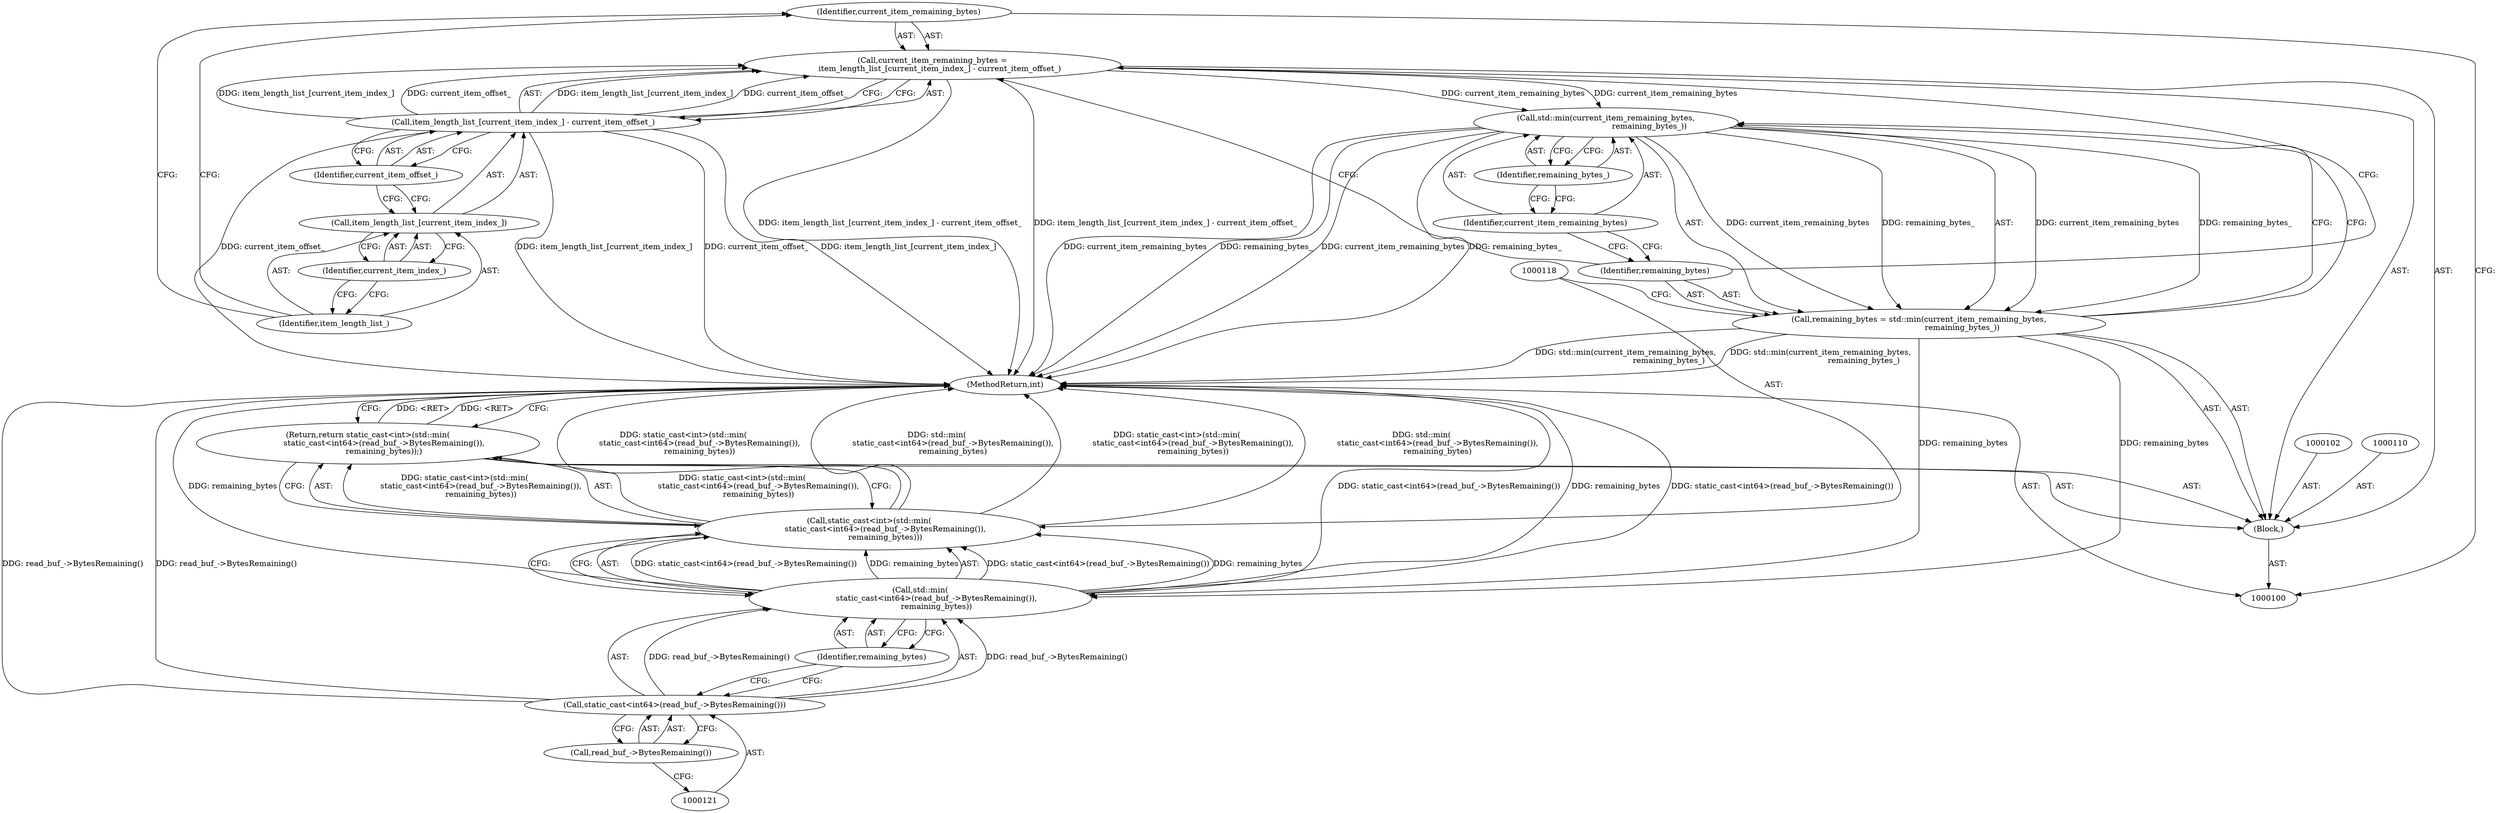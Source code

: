 digraph "1_Chrome_58936737b65052775b67b1409b87edbbbc09f72b" {
"1000124" [label="(MethodReturn,int)"];
"1000101" [label="(Block,)"];
"1000103" [label="(Call,current_item_remaining_bytes =\n      item_length_list_[current_item_index_] - current_item_offset_)"];
"1000104" [label="(Identifier,current_item_remaining_bytes)"];
"1000108" [label="(Identifier,current_item_index_)"];
"1000109" [label="(Identifier,current_item_offset_)"];
"1000105" [label="(Call,item_length_list_[current_item_index_] - current_item_offset_)"];
"1000106" [label="(Call,item_length_list_[current_item_index_])"];
"1000107" [label="(Identifier,item_length_list_)"];
"1000113" [label="(Call,std::min(current_item_remaining_bytes,\n                                   remaining_bytes_))"];
"1000114" [label="(Identifier,current_item_remaining_bytes)"];
"1000111" [label="(Call,remaining_bytes = std::min(current_item_remaining_bytes,\n                                   remaining_bytes_))"];
"1000112" [label="(Identifier,remaining_bytes)"];
"1000115" [label="(Identifier,remaining_bytes_)"];
"1000116" [label="(Return,return static_cast<int>(std::min(\n             static_cast<int64>(read_buf_->BytesRemaining()),\n             remaining_bytes));)"];
"1000119" [label="(Call,std::min(\n             static_cast<int64>(read_buf_->BytesRemaining()),\n             remaining_bytes))"];
"1000117" [label="(Call,static_cast<int>(std::min(\n             static_cast<int64>(read_buf_->BytesRemaining()),\n             remaining_bytes)))"];
"1000120" [label="(Call,static_cast<int64>(read_buf_->BytesRemaining()))"];
"1000122" [label="(Call,read_buf_->BytesRemaining())"];
"1000123" [label="(Identifier,remaining_bytes)"];
"1000124" -> "1000100"  [label="AST: "];
"1000124" -> "1000116"  [label="CFG: "];
"1000116" -> "1000124"  [label="DDG: <RET>"];
"1000117" -> "1000124"  [label="DDG: static_cast<int>(std::min(\n             static_cast<int64>(read_buf_->BytesRemaining()),\n             remaining_bytes))"];
"1000117" -> "1000124"  [label="DDG: std::min(\n             static_cast<int64>(read_buf_->BytesRemaining()),\n             remaining_bytes)"];
"1000103" -> "1000124"  [label="DDG: item_length_list_[current_item_index_] - current_item_offset_"];
"1000113" -> "1000124"  [label="DDG: current_item_remaining_bytes"];
"1000113" -> "1000124"  [label="DDG: remaining_bytes_"];
"1000119" -> "1000124"  [label="DDG: remaining_bytes"];
"1000119" -> "1000124"  [label="DDG: static_cast<int64>(read_buf_->BytesRemaining())"];
"1000120" -> "1000124"  [label="DDG: read_buf_->BytesRemaining()"];
"1000111" -> "1000124"  [label="DDG: std::min(current_item_remaining_bytes,\n                                   remaining_bytes_)"];
"1000105" -> "1000124"  [label="DDG: item_length_list_[current_item_index_]"];
"1000105" -> "1000124"  [label="DDG: current_item_offset_"];
"1000101" -> "1000100"  [label="AST: "];
"1000102" -> "1000101"  [label="AST: "];
"1000103" -> "1000101"  [label="AST: "];
"1000110" -> "1000101"  [label="AST: "];
"1000111" -> "1000101"  [label="AST: "];
"1000116" -> "1000101"  [label="AST: "];
"1000103" -> "1000101"  [label="AST: "];
"1000103" -> "1000105"  [label="CFG: "];
"1000104" -> "1000103"  [label="AST: "];
"1000105" -> "1000103"  [label="AST: "];
"1000112" -> "1000103"  [label="CFG: "];
"1000103" -> "1000124"  [label="DDG: item_length_list_[current_item_index_] - current_item_offset_"];
"1000105" -> "1000103"  [label="DDG: item_length_list_[current_item_index_]"];
"1000105" -> "1000103"  [label="DDG: current_item_offset_"];
"1000103" -> "1000113"  [label="DDG: current_item_remaining_bytes"];
"1000104" -> "1000103"  [label="AST: "];
"1000104" -> "1000100"  [label="CFG: "];
"1000107" -> "1000104"  [label="CFG: "];
"1000108" -> "1000106"  [label="AST: "];
"1000108" -> "1000107"  [label="CFG: "];
"1000106" -> "1000108"  [label="CFG: "];
"1000109" -> "1000105"  [label="AST: "];
"1000109" -> "1000106"  [label="CFG: "];
"1000105" -> "1000109"  [label="CFG: "];
"1000105" -> "1000103"  [label="AST: "];
"1000105" -> "1000109"  [label="CFG: "];
"1000106" -> "1000105"  [label="AST: "];
"1000109" -> "1000105"  [label="AST: "];
"1000103" -> "1000105"  [label="CFG: "];
"1000105" -> "1000124"  [label="DDG: item_length_list_[current_item_index_]"];
"1000105" -> "1000124"  [label="DDG: current_item_offset_"];
"1000105" -> "1000103"  [label="DDG: item_length_list_[current_item_index_]"];
"1000105" -> "1000103"  [label="DDG: current_item_offset_"];
"1000106" -> "1000105"  [label="AST: "];
"1000106" -> "1000108"  [label="CFG: "];
"1000107" -> "1000106"  [label="AST: "];
"1000108" -> "1000106"  [label="AST: "];
"1000109" -> "1000106"  [label="CFG: "];
"1000107" -> "1000106"  [label="AST: "];
"1000107" -> "1000104"  [label="CFG: "];
"1000108" -> "1000107"  [label="CFG: "];
"1000113" -> "1000111"  [label="AST: "];
"1000113" -> "1000115"  [label="CFG: "];
"1000114" -> "1000113"  [label="AST: "];
"1000115" -> "1000113"  [label="AST: "];
"1000111" -> "1000113"  [label="CFG: "];
"1000113" -> "1000124"  [label="DDG: current_item_remaining_bytes"];
"1000113" -> "1000124"  [label="DDG: remaining_bytes_"];
"1000113" -> "1000111"  [label="DDG: current_item_remaining_bytes"];
"1000113" -> "1000111"  [label="DDG: remaining_bytes_"];
"1000103" -> "1000113"  [label="DDG: current_item_remaining_bytes"];
"1000114" -> "1000113"  [label="AST: "];
"1000114" -> "1000112"  [label="CFG: "];
"1000115" -> "1000114"  [label="CFG: "];
"1000111" -> "1000101"  [label="AST: "];
"1000111" -> "1000113"  [label="CFG: "];
"1000112" -> "1000111"  [label="AST: "];
"1000113" -> "1000111"  [label="AST: "];
"1000118" -> "1000111"  [label="CFG: "];
"1000111" -> "1000124"  [label="DDG: std::min(current_item_remaining_bytes,\n                                   remaining_bytes_)"];
"1000113" -> "1000111"  [label="DDG: current_item_remaining_bytes"];
"1000113" -> "1000111"  [label="DDG: remaining_bytes_"];
"1000111" -> "1000119"  [label="DDG: remaining_bytes"];
"1000112" -> "1000111"  [label="AST: "];
"1000112" -> "1000103"  [label="CFG: "];
"1000114" -> "1000112"  [label="CFG: "];
"1000115" -> "1000113"  [label="AST: "];
"1000115" -> "1000114"  [label="CFG: "];
"1000113" -> "1000115"  [label="CFG: "];
"1000116" -> "1000101"  [label="AST: "];
"1000116" -> "1000117"  [label="CFG: "];
"1000117" -> "1000116"  [label="AST: "];
"1000124" -> "1000116"  [label="CFG: "];
"1000116" -> "1000124"  [label="DDG: <RET>"];
"1000117" -> "1000116"  [label="DDG: static_cast<int>(std::min(\n             static_cast<int64>(read_buf_->BytesRemaining()),\n             remaining_bytes))"];
"1000119" -> "1000117"  [label="AST: "];
"1000119" -> "1000123"  [label="CFG: "];
"1000120" -> "1000119"  [label="AST: "];
"1000123" -> "1000119"  [label="AST: "];
"1000117" -> "1000119"  [label="CFG: "];
"1000119" -> "1000124"  [label="DDG: remaining_bytes"];
"1000119" -> "1000124"  [label="DDG: static_cast<int64>(read_buf_->BytesRemaining())"];
"1000119" -> "1000117"  [label="DDG: static_cast<int64>(read_buf_->BytesRemaining())"];
"1000119" -> "1000117"  [label="DDG: remaining_bytes"];
"1000120" -> "1000119"  [label="DDG: read_buf_->BytesRemaining()"];
"1000111" -> "1000119"  [label="DDG: remaining_bytes"];
"1000117" -> "1000116"  [label="AST: "];
"1000117" -> "1000119"  [label="CFG: "];
"1000118" -> "1000117"  [label="AST: "];
"1000119" -> "1000117"  [label="AST: "];
"1000116" -> "1000117"  [label="CFG: "];
"1000117" -> "1000124"  [label="DDG: static_cast<int>(std::min(\n             static_cast<int64>(read_buf_->BytesRemaining()),\n             remaining_bytes))"];
"1000117" -> "1000124"  [label="DDG: std::min(\n             static_cast<int64>(read_buf_->BytesRemaining()),\n             remaining_bytes)"];
"1000117" -> "1000116"  [label="DDG: static_cast<int>(std::min(\n             static_cast<int64>(read_buf_->BytesRemaining()),\n             remaining_bytes))"];
"1000119" -> "1000117"  [label="DDG: static_cast<int64>(read_buf_->BytesRemaining())"];
"1000119" -> "1000117"  [label="DDG: remaining_bytes"];
"1000120" -> "1000119"  [label="AST: "];
"1000120" -> "1000122"  [label="CFG: "];
"1000121" -> "1000120"  [label="AST: "];
"1000122" -> "1000120"  [label="AST: "];
"1000123" -> "1000120"  [label="CFG: "];
"1000120" -> "1000124"  [label="DDG: read_buf_->BytesRemaining()"];
"1000120" -> "1000119"  [label="DDG: read_buf_->BytesRemaining()"];
"1000122" -> "1000120"  [label="AST: "];
"1000122" -> "1000121"  [label="CFG: "];
"1000120" -> "1000122"  [label="CFG: "];
"1000123" -> "1000119"  [label="AST: "];
"1000123" -> "1000120"  [label="CFG: "];
"1000119" -> "1000123"  [label="CFG: "];
}
